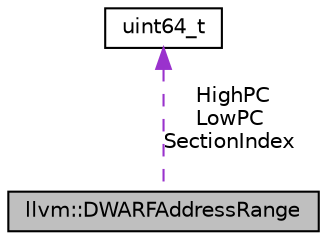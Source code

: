 digraph "llvm::DWARFAddressRange"
{
 // LATEX_PDF_SIZE
  bgcolor="transparent";
  edge [fontname="Helvetica",fontsize="10",labelfontname="Helvetica",labelfontsize="10"];
  node [fontname="Helvetica",fontsize="10",shape="box"];
  Node1 [label="llvm::DWARFAddressRange",height=0.2,width=0.4,color="black", fillcolor="grey75", style="filled", fontcolor="black",tooltip=" "];
  Node2 -> Node1 [dir="back",color="darkorchid3",fontsize="10",style="dashed",label=" HighPC\nLowPC\nSectionIndex" ,fontname="Helvetica"];
  Node2 [label="uint64_t",height=0.2,width=0.4,color="black",tooltip=" "];
}

